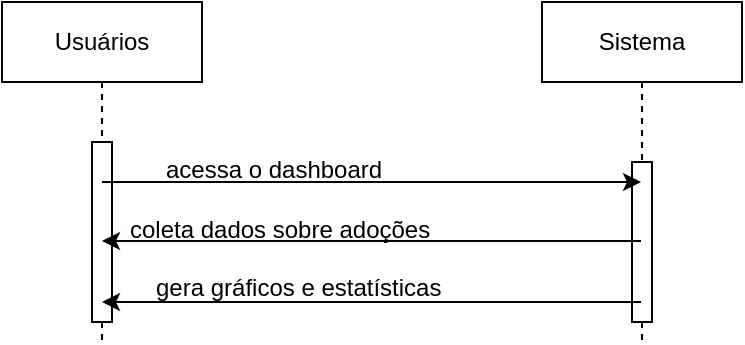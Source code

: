 <mxfile version="24.7.17">
  <diagram name="Page-1" id="2YBvvXClWsGukQMizWep">
    <mxGraphModel dx="880" dy="460" grid="1" gridSize="10" guides="1" tooltips="1" connect="1" arrows="1" fold="1" page="1" pageScale="1" pageWidth="850" pageHeight="1100" math="0" shadow="0">
      <root>
        <mxCell id="0" />
        <mxCell id="1" parent="0" />
        <mxCell id="5Aw49rlXTX3ka1FW17A9-1" value="Usuários" style="shape=umlLifeline;perimeter=lifelinePerimeter;whiteSpace=wrap;html=1;container=0;dropTarget=0;collapsible=0;recursiveResize=0;outlineConnect=0;portConstraint=eastwest;newEdgeStyle={&quot;edgeStyle&quot;:&quot;elbowEdgeStyle&quot;,&quot;elbow&quot;:&quot;vertical&quot;,&quot;curved&quot;:0,&quot;rounded&quot;:0};" vertex="1" parent="1">
          <mxGeometry x="40" y="40" width="100" height="170" as="geometry" />
        </mxCell>
        <mxCell id="5Aw49rlXTX3ka1FW17A9-2" value="" style="html=1;points=[];perimeter=orthogonalPerimeter;outlineConnect=0;targetShapes=umlLifeline;portConstraint=eastwest;newEdgeStyle={&quot;edgeStyle&quot;:&quot;elbowEdgeStyle&quot;,&quot;elbow&quot;:&quot;vertical&quot;,&quot;curved&quot;:0,&quot;rounded&quot;:0};" vertex="1" parent="5Aw49rlXTX3ka1FW17A9-1">
          <mxGeometry x="45" y="70" width="10" height="90" as="geometry" />
        </mxCell>
        <mxCell id="5Aw49rlXTX3ka1FW17A9-3" value="Sistema" style="shape=umlLifeline;perimeter=lifelinePerimeter;whiteSpace=wrap;html=1;container=0;dropTarget=0;collapsible=0;recursiveResize=0;outlineConnect=0;portConstraint=eastwest;newEdgeStyle={&quot;edgeStyle&quot;:&quot;elbowEdgeStyle&quot;,&quot;elbow&quot;:&quot;vertical&quot;,&quot;curved&quot;:0,&quot;rounded&quot;:0};" vertex="1" parent="1">
          <mxGeometry x="310" y="40" width="100" height="170" as="geometry" />
        </mxCell>
        <mxCell id="5Aw49rlXTX3ka1FW17A9-4" value="" style="html=1;points=[];perimeter=orthogonalPerimeter;outlineConnect=0;targetShapes=umlLifeline;portConstraint=eastwest;newEdgeStyle={&quot;edgeStyle&quot;:&quot;elbowEdgeStyle&quot;,&quot;elbow&quot;:&quot;vertical&quot;,&quot;curved&quot;:0,&quot;rounded&quot;:0};" vertex="1" parent="5Aw49rlXTX3ka1FW17A9-3">
          <mxGeometry x="45" y="80" width="10" height="80" as="geometry" />
        </mxCell>
        <mxCell id="5Aw49rlXTX3ka1FW17A9-5" value="" style="endArrow=classic;html=1;rounded=0;" edge="1" parent="1" target="5Aw49rlXTX3ka1FW17A9-3">
          <mxGeometry width="50" height="50" relative="1" as="geometry">
            <mxPoint x="90" y="130" as="sourcePoint" />
            <mxPoint x="309.5" y="130" as="targetPoint" />
          </mxGeometry>
        </mxCell>
        <mxCell id="5Aw49rlXTX3ka1FW17A9-6" value="" style="endArrow=classic;html=1;rounded=0;" edge="1" parent="1" source="5Aw49rlXTX3ka1FW17A9-3">
          <mxGeometry width="50" height="50" relative="1" as="geometry">
            <mxPoint x="310" y="159.5" as="sourcePoint" />
            <mxPoint x="90" y="159.5" as="targetPoint" />
          </mxGeometry>
        </mxCell>
        <mxCell id="5Aw49rlXTX3ka1FW17A9-7" value="acessa o dashboard" style="text;whiteSpace=wrap;html=1;" vertex="1" parent="1">
          <mxGeometry x="120" y="110" width="160" height="40" as="geometry" />
        </mxCell>
        <mxCell id="5Aw49rlXTX3ka1FW17A9-8" value="coleta dados sobre adoções" style="text;whiteSpace=wrap;html=1;" vertex="1" parent="1">
          <mxGeometry x="102" y="140" width="198" height="40" as="geometry" />
        </mxCell>
        <mxCell id="5Aw49rlXTX3ka1FW17A9-10" value="" style="endArrow=classic;html=1;rounded=0;" edge="1" parent="1">
          <mxGeometry width="50" height="50" relative="1" as="geometry">
            <mxPoint x="359.5" y="190" as="sourcePoint" />
            <mxPoint x="90" y="190" as="targetPoint" />
          </mxGeometry>
        </mxCell>
        <mxCell id="5Aw49rlXTX3ka1FW17A9-14" value="gera gráficos e estatísticas" style="text;whiteSpace=wrap;html=1;" vertex="1" parent="1">
          <mxGeometry x="115" y="169" width="170" height="36" as="geometry" />
        </mxCell>
      </root>
    </mxGraphModel>
  </diagram>
</mxfile>
